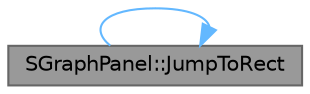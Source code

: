 digraph "SGraphPanel::JumpToRect"
{
 // INTERACTIVE_SVG=YES
 // LATEX_PDF_SIZE
  bgcolor="transparent";
  edge [fontname=Helvetica,fontsize=10,labelfontname=Helvetica,labelfontsize=10];
  node [fontname=Helvetica,fontsize=10,shape=box,height=0.2,width=0.4];
  rankdir="LR";
  Node1 [id="Node000001",label="SGraphPanel::JumpToRect",height=0.2,width=0.4,color="gray40", fillcolor="grey60", style="filled", fontcolor="black",tooltip="Focuses the view on rectangle, zooming if neccesary."];
  Node1 -> Node1 [id="edge1_Node000001_Node000001",color="steelblue1",style="solid",tooltip=" "];
}
